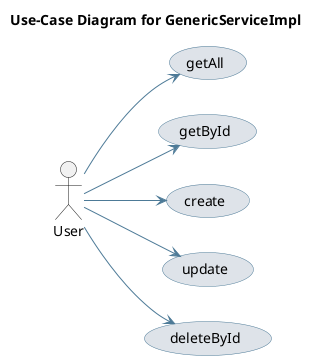 @startuml
skinparam usecase {
 BackgroundColor #DEE3E9 
 BorderColor #4D7A97 
 ArrowColor #4D7A97 
}
left to right direction
title Use-Case Diagram for GenericServiceImpl

actor User
usecase "getAll" as UC_getAll
User --> UC_getAll
usecase "getById" as UC_getById
User --> UC_getById
usecase "create" as UC_create
User --> UC_create
usecase "update" as UC_update
User --> UC_update
usecase "deleteById" as UC_deleteById
User --> UC_deleteById
@enduml
